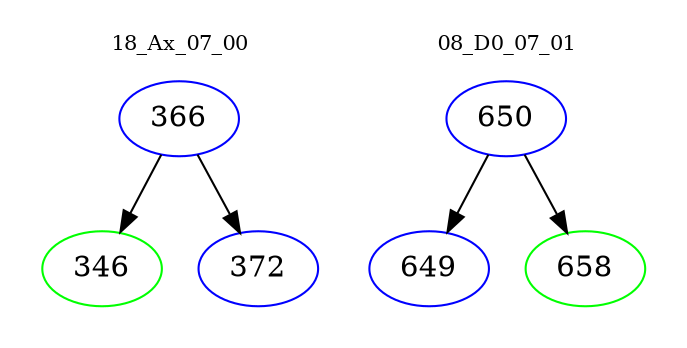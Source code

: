 digraph{
subgraph cluster_0 {
color = white
label = "18_Ax_07_00";
fontsize=10;
T0_366 [label="366", color="blue"]
T0_366 -> T0_346 [color="black"]
T0_346 [label="346", color="green"]
T0_366 -> T0_372 [color="black"]
T0_372 [label="372", color="blue"]
}
subgraph cluster_1 {
color = white
label = "08_D0_07_01";
fontsize=10;
T1_650 [label="650", color="blue"]
T1_650 -> T1_649 [color="black"]
T1_649 [label="649", color="blue"]
T1_650 -> T1_658 [color="black"]
T1_658 [label="658", color="green"]
}
}
